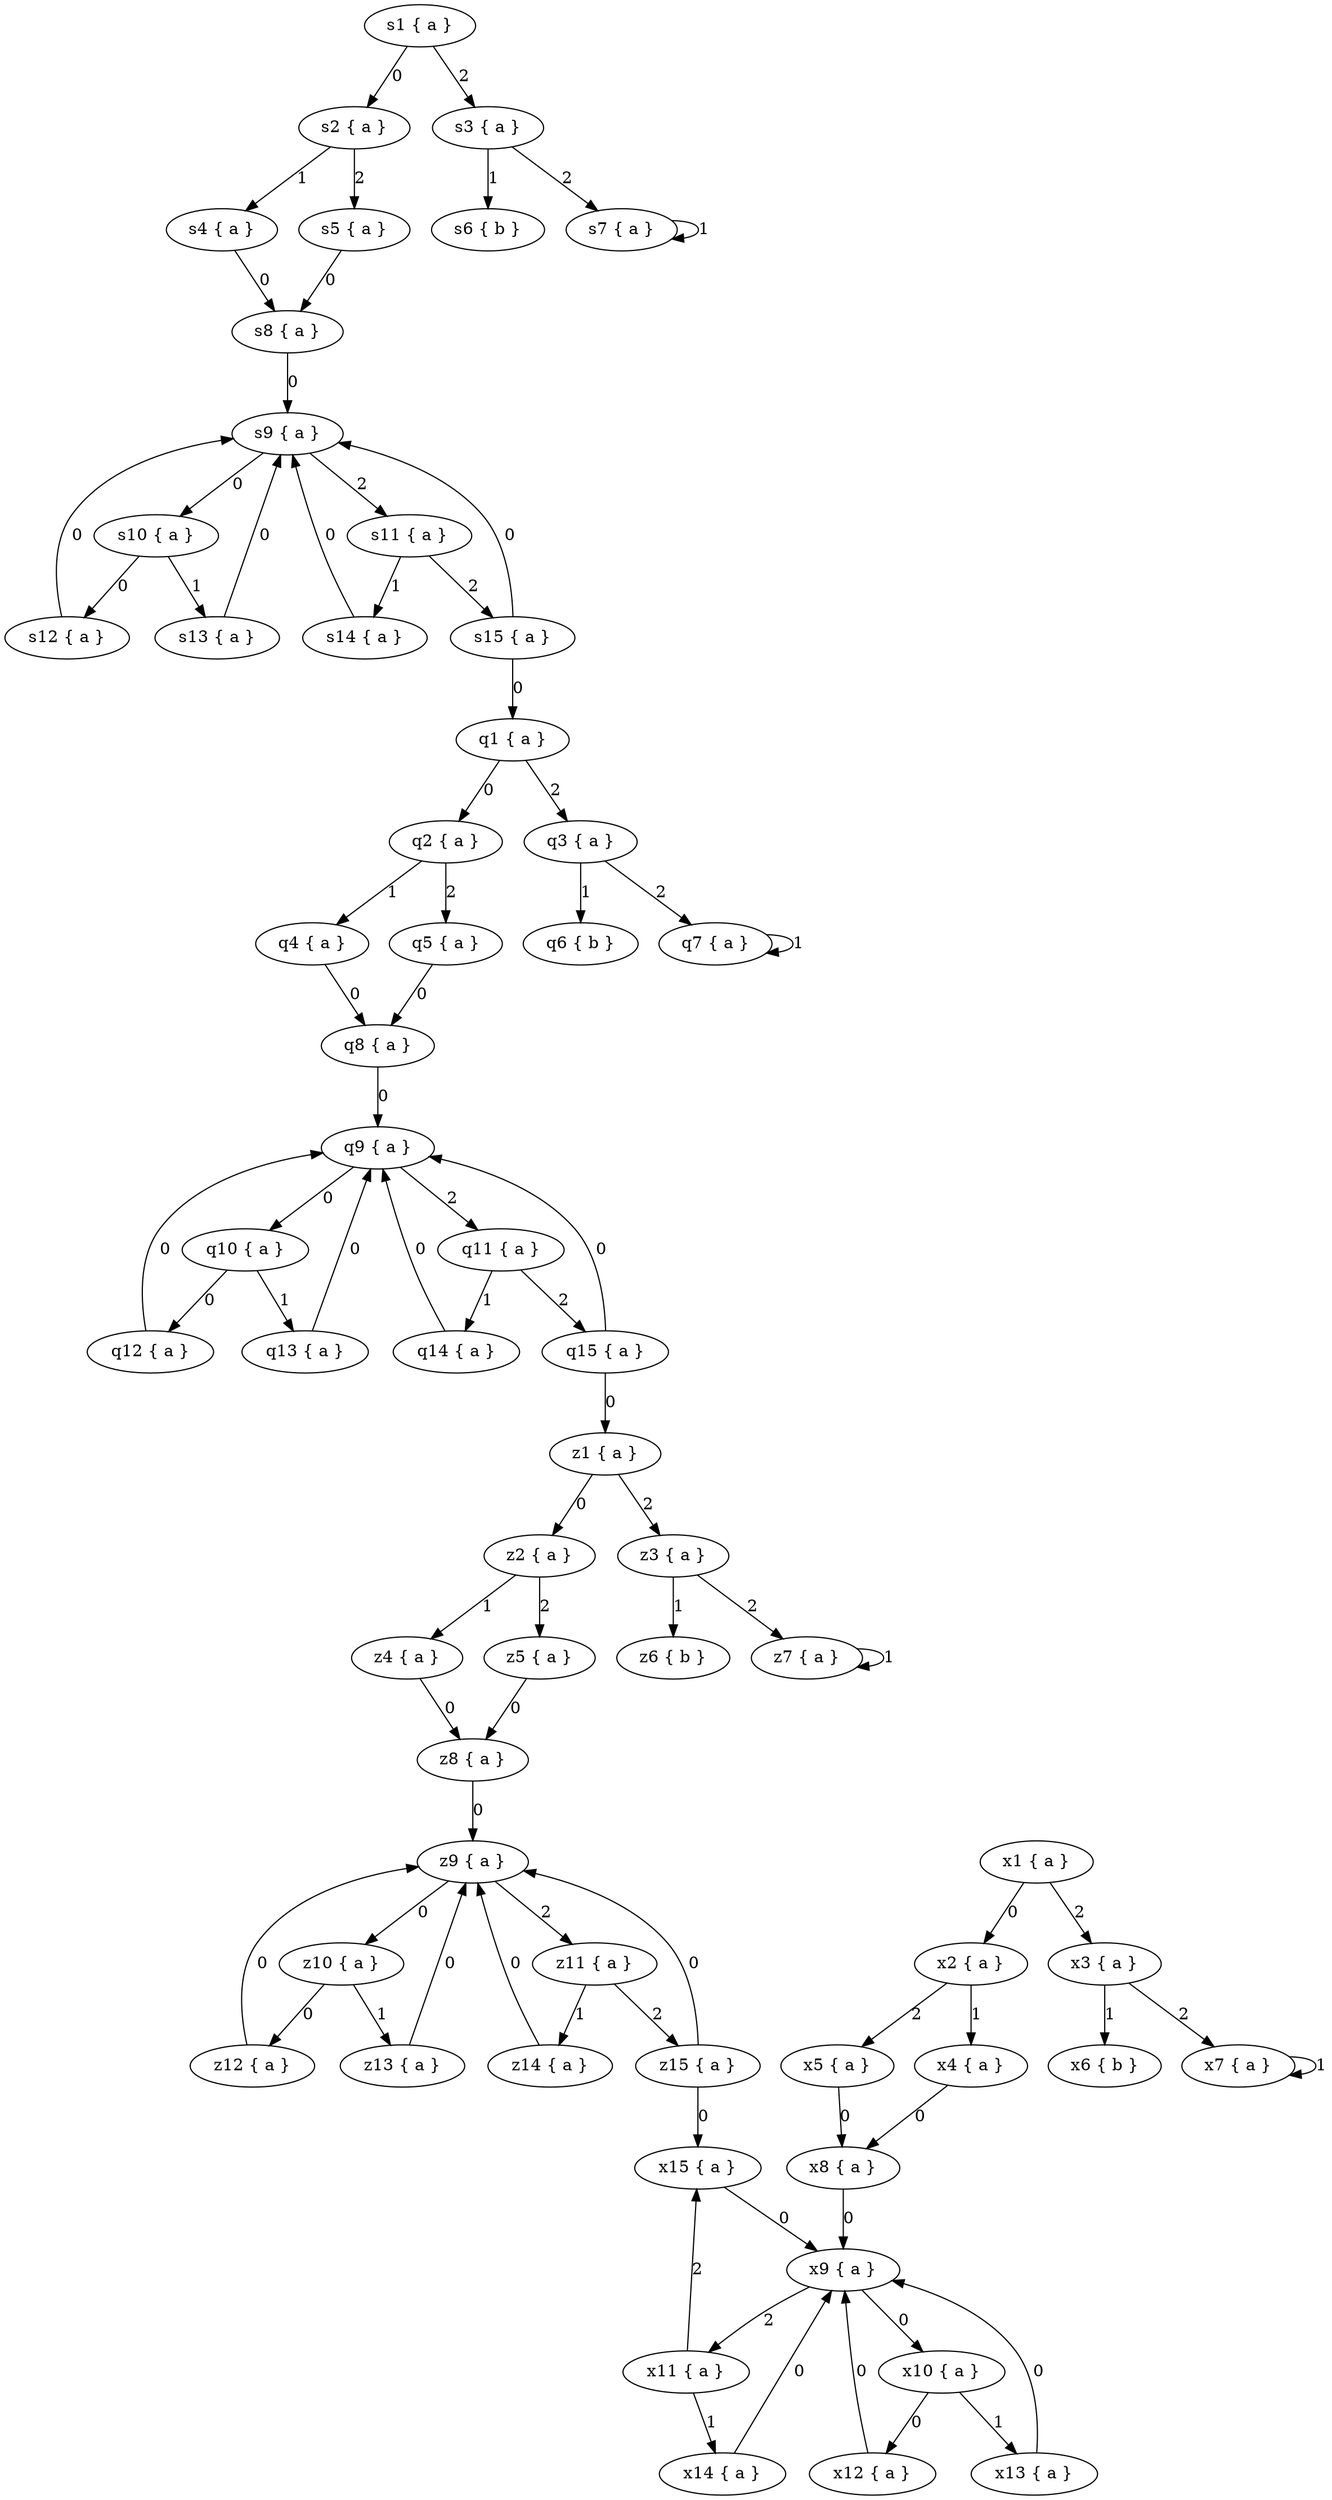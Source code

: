 // A a U[50] b && A a U[50] c && A a U[50] d
digraph {
  s1   [label = "s1 { a }"];
  s2   [label = "s2 { a }"];
  s3   [label = "s3 { a }"];
  s4   [label = "s4 { a }"];
  s5   [label = "s5 { a }"];
  s6   [label = "s6 { b }"];
  s7   [label = "s7 { a }"];
  s8   [label = "s8 { a }"];
  s9   [label = "s9 { a }"];
  s10   [label = "s10 { a }"];
  s11   [label = "s11 { a }"];
  s12   [label = "s12 { a }"];
  s13   [label = "s13 { a }"];
  s14   [label = "s14 { a }"];
  s15   [label = "s15 { a }"];
  
  s1 -> s2 [label = "0"];
  s1 -> s3 [label = "2"];
  s2 -> s4 [label = "1"];
  s2 -> s5 [label = "2"];
  s3 -> s6 [label = "1"];
  s3 -> s7 [label = "2"];
  s4 -> s8 [label = "0"];
  s5 -> s8 [label = "0"];
  s7 -> s7 [label = "1"];
  s8 -> s9 [label = "0"];
  s9 -> s10 [label = "0"];
  s9 -> s11 [label = "2"];
  s10 -> s12 [label = "0"];
  s10 -> s13 [label = "1"];
  s11 -> s14 [label = "1"];
  s11 -> s15 [label = "2"];
  s12 -> s9 [label = "0"];
  s13 -> s9 [label = "0"];
  s14 -> s9 [label = "0"];
  s15 -> s9 [label = "0"];
  
  s15 -> q1  [label = "0"];
  
  q1   [label = "q1 { a }"];
  q2   [label = "q2 { a }"];
  q3   [label = "q3 { a }"];
  q4   [label = "q4 { a }"];
  q5   [label = "q5 { a }"];
  q6   [label = "q6 { b }"];
  q7   [label = "q7 { a }"];
  q8   [label = "q8 { a }"];
  q9   [label = "q9 { a }"];
  q10   [label = "q10 { a }"];
  q11   [label = "q11 { a }"];
  q12   [label = "q12 { a }"];
  q13   [label = "q13 { a }"];
  q14   [label = "q14 { a }"];
  q15   [label = "q15 { a }"];
  
  q1 -> q2 [label = "0"];
  q1 -> q3 [label = "2"];
  q2 -> q4 [label = "1"];
  q2 -> q5 [label = "2"];
  q3 -> q6 [label = "1"];
  q3 -> q7 [label = "2"];
  q4 -> q8 [label = "0"];
  q5 -> q8 [label = "0"];
  q7 -> q7 [label = "1"];
  q8 -> q9 [label = "0"];
  q9 -> q10 [label = "0"];
  q9 -> q11 [label = "2"];
  q10 -> q12 [label = "0"];
  q10 -> q13 [label = "1"];
  q11 -> q14 [label = "1"];
  q11 -> q15 [label = "2"];
  q12 -> q9 [label = "0"];
  q13 -> q9 [label = "0"];
  q14 -> q9 [label = "0"];
  q15 -> q9 [label = "0"];
  
  q15 -> z1 [label = "0"];
  z1   [label = "z1 { a }"];
  z2   [label = "z2 { a }"];
  z3   [label = "z3 { a }"];
  z4   [label = "z4 { a }"];
  z5   [label = "z5 { a }"];
  z6   [label = "z6 { b }"];
  z7   [label = "z7 { a }"];
  z8   [label = "z8 { a }"];
  z9   [label = "z9 { a }"];
  z10   [label = "z10 { a }"];
  z11   [label = "z11 { a }"];
  z12   [label = "z12 { a }"];
  z13   [label = "z13 { a }"];
  z14   [label = "z14 { a }"];
  z15   [label = "z15 { a }"];
  
  z1 -> z2 [label = "0"];
  z1 -> z3 [label = "2"];
  z2 -> z4 [label = "1"];
  z2 -> z5 [label = "2"];
  z3 -> z6 [label = "1"];
  z3 -> z7 [label = "2"];
  z4 -> z8 [label = "0"];
  z5 -> z8 [label = "0"];
  z7 -> z7 [label = "1"];
  z8 -> z9 [label = "0"];
  z9 -> z10 [label = "0"];
  z9 -> z11 [label = "2"];
  z10 -> z12 [label = "0"];
  z10 -> z13 [label = "1"];
  z11 -> z14 [label = "1"];
  z11 -> z15 [label = "2"];
  z12 -> z9 [label = "0"];
  z13 -> z9 [label = "0"];
  z14 -> z9 [label = "0"];
  z15 -> z9 [label = "0"];
  
  z15 -> x15 [label = "0"];
    x1   [label = "x1 { a }"];
  x2   [label = "x2 { a }"];
  x3   [label = "x3 { a }"];
  x4   [label = "x4 { a }"];
  x5   [label = "x5 { a }"];
  x6   [label = "x6 { b }"];
  x7   [label = "x7 { a }"];
  x8   [label = "x8 { a }"];
  x9   [label = "x9 { a }"];
  x10   [label = "x10 { a }"];
  x11   [label = "x11 { a }"];
  x12   [label = "x12 { a }"];
  x13   [label = "x13 { a }"];
  x14   [label = "x14 { a }"];
  x15   [label = "x15 { a }"];
  
  
  x1 -> x2 [label = "0"];
  x1 -> x3 [label = "2"];
  x2 -> x4 [label = "1"];
  x2 -> x5 [label = "2"];
  x3 -> x6 [label = "1"];
  x3 -> x7 [label = "2"];
  x4 -> x8 [label = "0"];
  x5 -> x8 [label = "0"];
  x7 -> x7 [label = "1"];
  x8 -> x9 [label = "0"];
  x9 -> x10 [label = "0"];
  x9 -> x11 [label = "2"];
  x10 -> x12 [label = "0"];
  x10 -> x13 [label = "1"];
  x11 -> x14 [label = "1"];
  x11 -> x15 [label = "2"];
  x12 -> x9 [label = "0"];
  x13 -> x9 [label = "0"];
  x14 -> x9 [label = "0"];
  x15 -> x9 [label = "0"];
}
